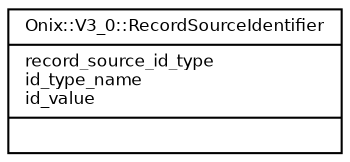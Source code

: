 digraph G {
  fontname = "Bitstream Vera Sans"
  fontsize = 8

  node [
    fontname = "Bitstream Vera Sans"
    fontsize = 8
    shape = "record"
  ]

  edge [
    fontname = "Bitstream Vera Sans"
    fontsize = 8
  ]

  RecordSourceIdentifier [
    label = "{Onix::V3_0::RecordSourceIdentifier\l|record_source_id_type\lid_type_name\lid_value\l|\l}"
  ]




}
